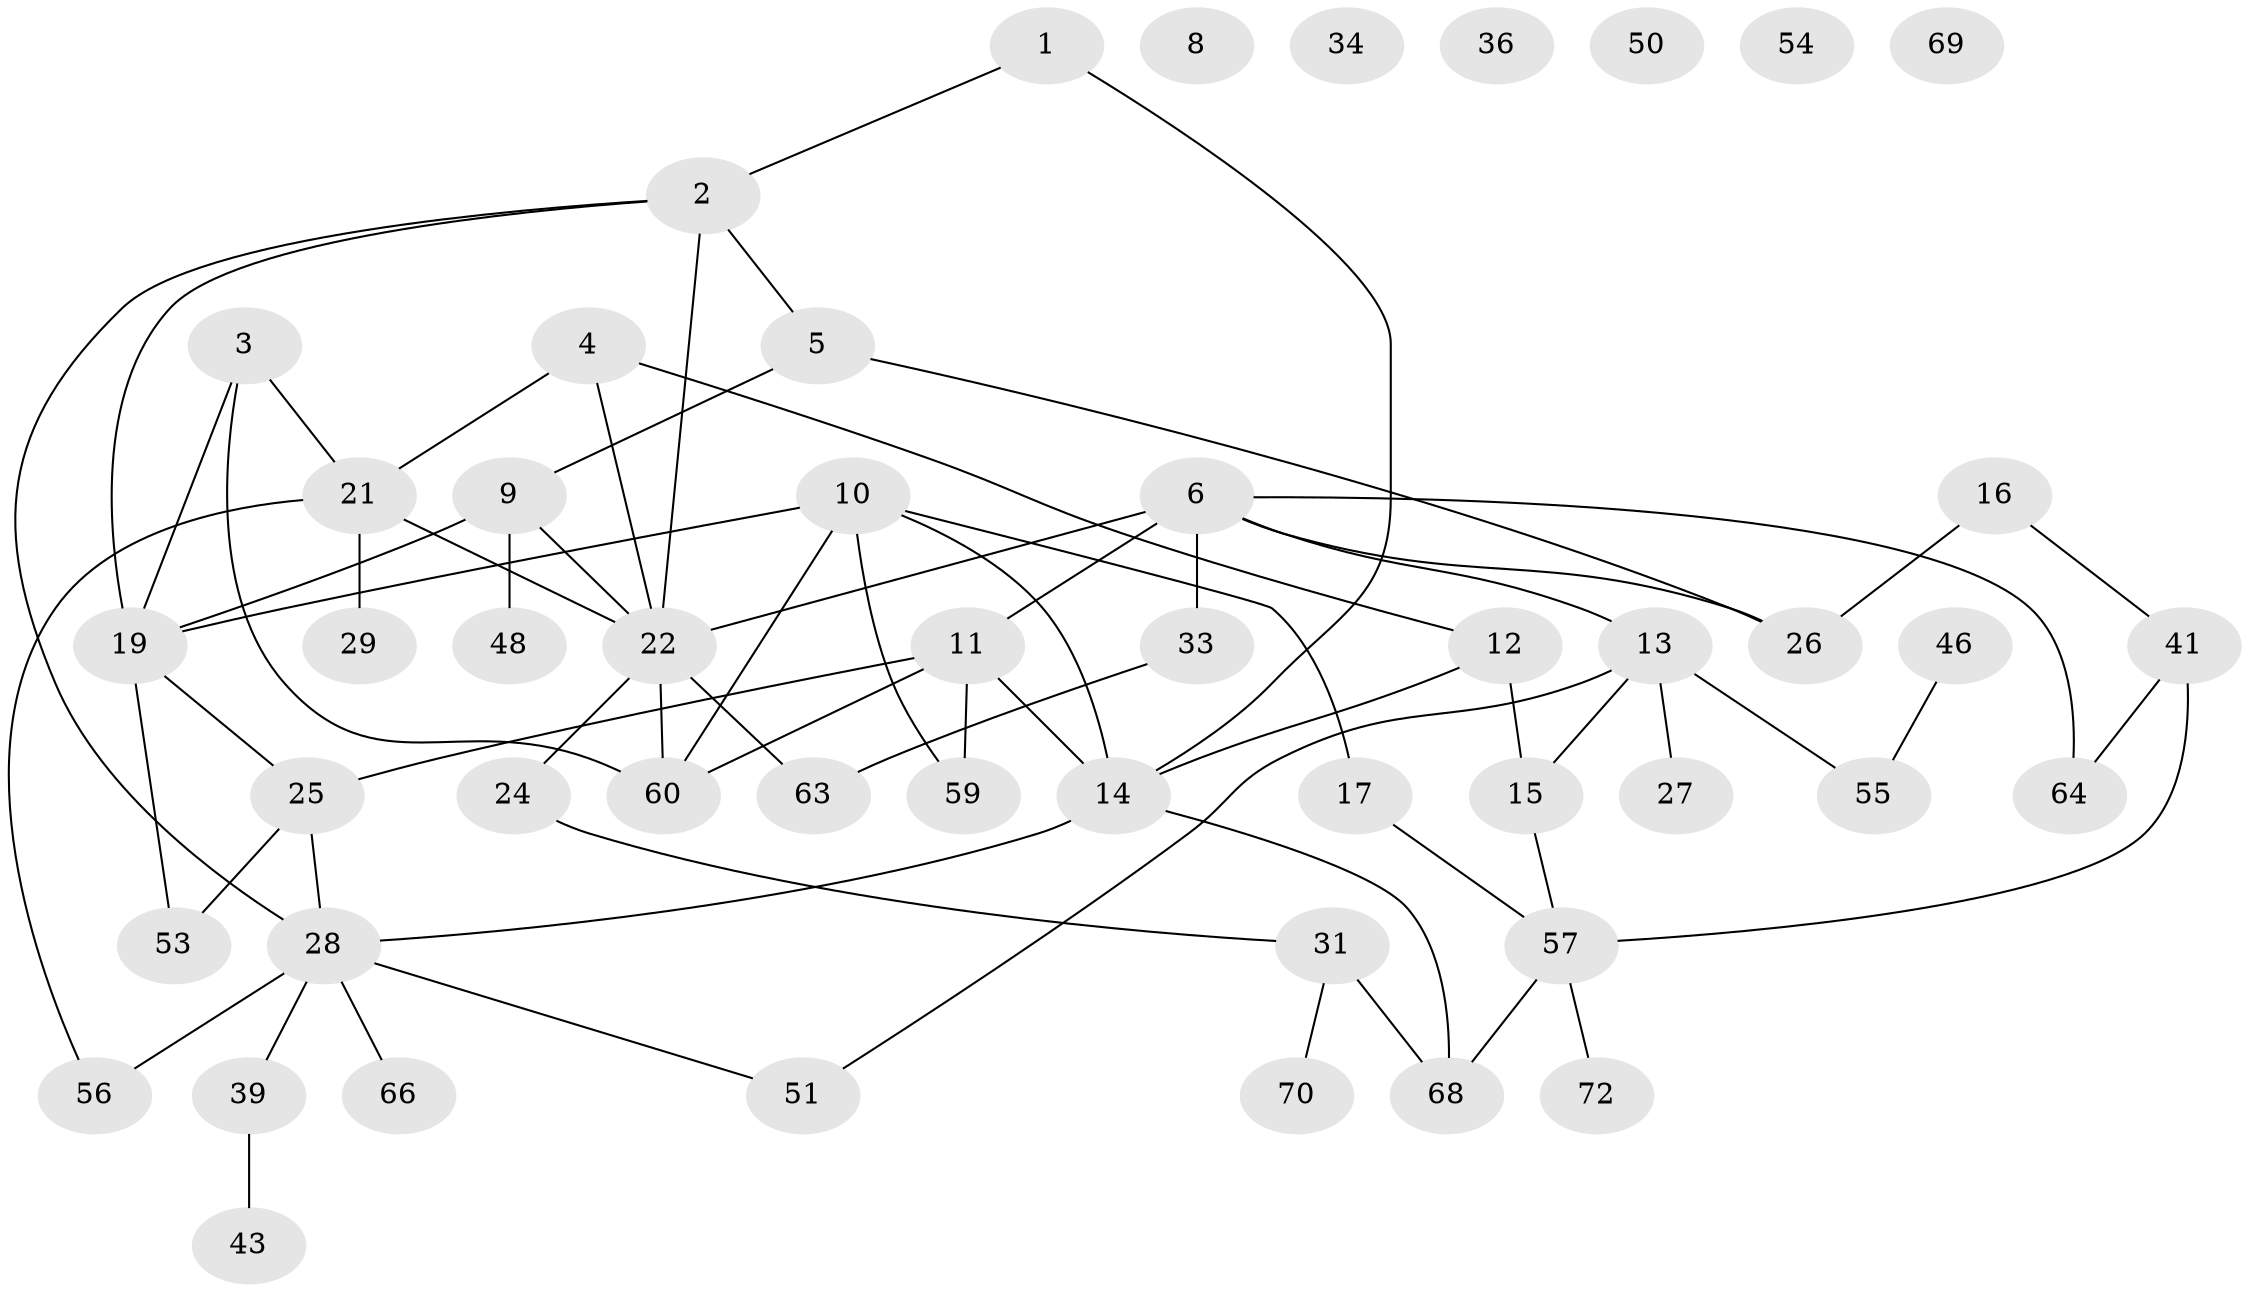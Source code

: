 // Generated by graph-tools (version 1.1) at 2025/23/03/03/25 07:23:24]
// undirected, 50 vertices, 68 edges
graph export_dot {
graph [start="1"]
  node [color=gray90,style=filled];
  1 [super="+7"];
  2;
  3 [super="+47"];
  4 [super="+32"];
  5;
  6 [super="+65"];
  8;
  9 [super="+45"];
  10 [super="+42"];
  11 [super="+18"];
  12 [super="+35"];
  13 [super="+30"];
  14 [super="+40"];
  15;
  16 [super="+20"];
  17 [super="+38"];
  19 [super="+23"];
  21 [super="+37"];
  22 [super="+58"];
  24;
  25;
  26 [super="+44"];
  27;
  28 [super="+52"];
  29;
  31 [super="+61"];
  33 [super="+49"];
  34;
  36;
  39;
  41;
  43;
  46;
  48;
  50;
  51;
  53;
  54;
  55;
  56;
  57 [super="+67"];
  59 [super="+71"];
  60 [super="+62"];
  63;
  64;
  66;
  68;
  69;
  70;
  72;
  1 -- 2;
  1 -- 14;
  2 -- 5;
  2 -- 22;
  2 -- 28;
  2 -- 19;
  3 -- 19;
  3 -- 21;
  3 -- 60;
  4 -- 12;
  4 -- 21;
  4 -- 22;
  5 -- 26;
  5 -- 9;
  6 -- 64;
  6 -- 22;
  6 -- 26;
  6 -- 13;
  6 -- 33;
  6 -- 11;
  9 -- 48;
  9 -- 22;
  9 -- 19;
  10 -- 60;
  10 -- 14;
  10 -- 59;
  10 -- 19;
  10 -- 17;
  11 -- 14;
  11 -- 60;
  11 -- 25;
  11 -- 59;
  12 -- 15;
  12 -- 14;
  13 -- 27;
  13 -- 51;
  13 -- 55;
  13 -- 15;
  14 -- 68;
  14 -- 28;
  15 -- 57;
  16 -- 26;
  16 -- 41;
  17 -- 57;
  19 -- 53;
  19 -- 25;
  21 -- 29;
  21 -- 56;
  21 -- 22;
  22 -- 24;
  22 -- 60;
  22 -- 63;
  24 -- 31;
  25 -- 53;
  25 -- 28;
  28 -- 56;
  28 -- 66;
  28 -- 51;
  28 -- 39;
  31 -- 68;
  31 -- 70;
  33 -- 63 [weight=2];
  39 -- 43;
  41 -- 57;
  41 -- 64;
  46 -- 55;
  57 -- 68;
  57 -- 72;
}
